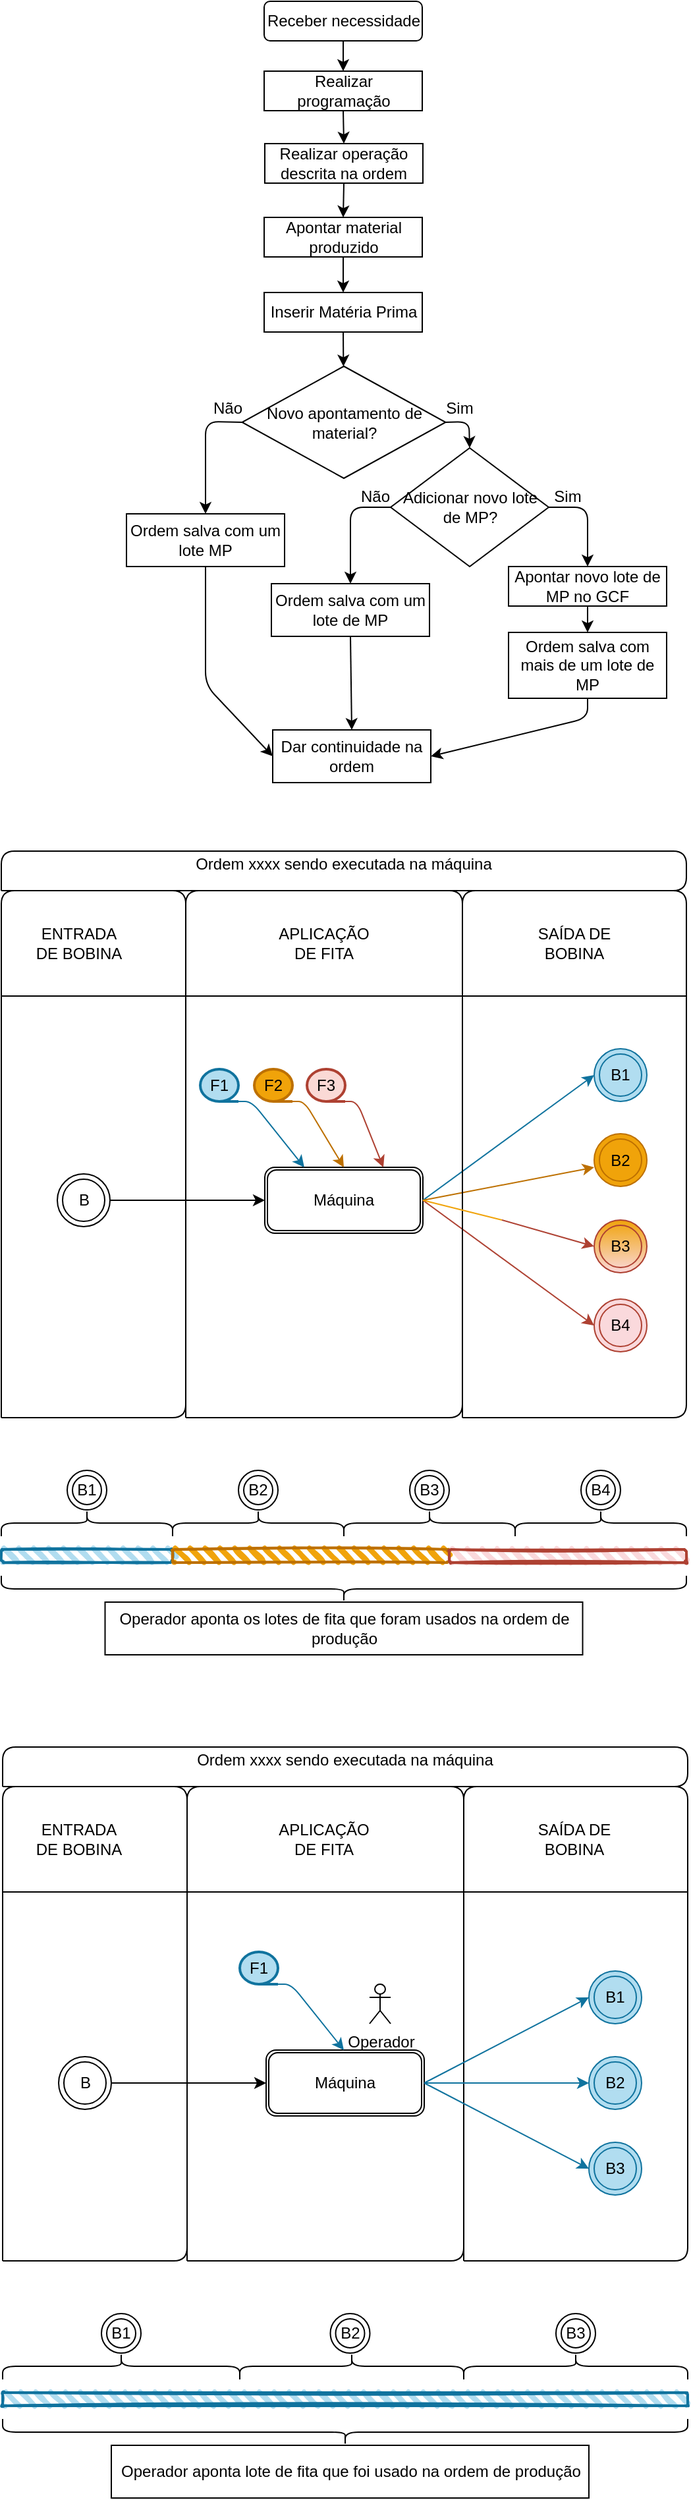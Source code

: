 <mxfile version="15.8.7" type="github">
  <diagram id="92E1bIUMvndrDam6GN1R" name="Page-1">
    <mxGraphModel dx="1185" dy="1831" grid="0" gridSize="10" guides="1" tooltips="1" connect="1" arrows="1" fold="1" page="1" pageScale="1" pageWidth="827" pageHeight="1169" math="0" shadow="0">
      <root>
        <mxCell id="0" />
        <mxCell id="1" parent="0" />
        <mxCell id="3M2WJjGJP81ppkCAJXcm-3" value="Máquina" style="shape=ext;double=1;rounded=1;whiteSpace=wrap;html=1;" parent="1" vertex="1">
          <mxGeometry x="340" y="-280" width="120" height="50" as="geometry" />
        </mxCell>
        <mxCell id="3M2WJjGJP81ppkCAJXcm-5" value="" style="endArrow=classic;html=1;exitX=1;exitY=0.5;exitDx=0;exitDy=0;entryX=0;entryY=0.5;entryDx=0;entryDy=0;" parent="1" source="3M2WJjGJP81ppkCAJXcm-95" target="3M2WJjGJP81ppkCAJXcm-3" edge="1">
          <mxGeometry width="50" height="50" relative="1" as="geometry">
            <mxPoint x="240" y="-255" as="sourcePoint" />
            <mxPoint x="350" y="-245" as="targetPoint" />
          </mxGeometry>
        </mxCell>
        <mxCell id="3M2WJjGJP81ppkCAJXcm-6" value="" style="endArrow=classic;html=1;exitX=1;exitY=0.5;exitDx=0;exitDy=0;entryX=0;entryY=0.5;entryDx=0;entryDy=0;entryPerimeter=0;strokeColor=#10739E;" parent="1" source="3M2WJjGJP81ppkCAJXcm-3" edge="1">
          <mxGeometry width="50" height="50" relative="1" as="geometry">
            <mxPoint x="510" y="-160" as="sourcePoint" />
            <mxPoint x="590" y="-350" as="targetPoint" />
          </mxGeometry>
        </mxCell>
        <mxCell id="3M2WJjGJP81ppkCAJXcm-7" value="" style="endArrow=classic;html=1;entryX=0;entryY=0.5;entryDx=0;entryDy=0;entryPerimeter=0;strokeColor=#AE4132;" parent="1" edge="1">
          <mxGeometry width="50" height="50" relative="1" as="geometry">
            <mxPoint x="520" y="-240" as="sourcePoint" />
            <mxPoint x="590" y="-220.0" as="targetPoint" />
          </mxGeometry>
        </mxCell>
        <mxCell id="3M2WJjGJP81ppkCAJXcm-8" value="" style="endArrow=classic;html=1;exitX=1;exitY=0.5;exitDx=0;exitDy=0;entryX=0;entryY=0.5;entryDx=0;entryDy=0;entryPerimeter=0;strokeColor=#BD7000;" parent="1" source="3M2WJjGJP81ppkCAJXcm-3" edge="1">
          <mxGeometry width="50" height="50" relative="1" as="geometry">
            <mxPoint x="480" y="-235" as="sourcePoint" />
            <mxPoint x="590" y="-280.0" as="targetPoint" />
          </mxGeometry>
        </mxCell>
        <mxCell id="3M2WJjGJP81ppkCAJXcm-9" value="" style="endArrow=classic;html=1;exitX=1;exitY=0.5;exitDx=0;exitDy=0;entryX=0;entryY=0.5;entryDx=0;entryDy=0;entryPerimeter=0;strokeColor=#AE4132;" parent="1" source="3M2WJjGJP81ppkCAJXcm-3" edge="1">
          <mxGeometry width="50" height="50" relative="1" as="geometry">
            <mxPoint x="490" y="-225" as="sourcePoint" />
            <mxPoint x="590" y="-160.0" as="targetPoint" />
          </mxGeometry>
        </mxCell>
        <mxCell id="3M2WJjGJP81ppkCAJXcm-12" value="" style="endArrow=none;html=1;" parent="1" edge="1">
          <mxGeometry width="50" height="50" relative="1" as="geometry">
            <mxPoint x="140" y="-90.0" as="sourcePoint" />
            <mxPoint x="140" y="-90.0" as="targetPoint" />
            <Array as="points">
              <mxPoint x="140" y="-490" />
              <mxPoint x="280" y="-490" />
              <mxPoint x="280" y="-90" />
            </Array>
          </mxGeometry>
        </mxCell>
        <mxCell id="3M2WJjGJP81ppkCAJXcm-13" value="" style="endArrow=none;html=1;" parent="1" edge="1">
          <mxGeometry width="50" height="50" relative="1" as="geometry">
            <mxPoint x="280" y="-90.0" as="sourcePoint" />
            <mxPoint x="280" y="-90.0" as="targetPoint" />
            <Array as="points">
              <mxPoint x="280" y="-490" />
              <mxPoint x="490" y="-490" />
              <mxPoint x="490" y="-90" />
            </Array>
          </mxGeometry>
        </mxCell>
        <mxCell id="3M2WJjGJP81ppkCAJXcm-14" value="" style="endArrow=none;html=1;" parent="1" edge="1">
          <mxGeometry width="50" height="50" relative="1" as="geometry">
            <mxPoint x="490" y="-90.0" as="sourcePoint" />
            <mxPoint x="490" y="-90.0" as="targetPoint" />
            <Array as="points">
              <mxPoint x="490" y="-490" />
              <mxPoint x="660" y="-490" />
              <mxPoint x="660" y="-90" />
            </Array>
          </mxGeometry>
        </mxCell>
        <mxCell id="3M2WJjGJP81ppkCAJXcm-15" value="" style="endArrow=none;html=1;" parent="1" edge="1">
          <mxGeometry width="50" height="50" relative="1" as="geometry">
            <mxPoint x="140" y="-410" as="sourcePoint" />
            <mxPoint x="660" y="-410" as="targetPoint" />
          </mxGeometry>
        </mxCell>
        <mxCell id="3M2WJjGJP81ppkCAJXcm-16" value="ENTRADA DE BOBINA" style="text;html=1;strokeColor=none;fillColor=none;align=center;verticalAlign=middle;whiteSpace=wrap;rounded=0;" parent="1" vertex="1">
          <mxGeometry x="163" y="-460" width="72" height="20" as="geometry" />
        </mxCell>
        <mxCell id="3M2WJjGJP81ppkCAJXcm-17" value="APLICAÇÃO DE FITA" style="text;html=1;strokeColor=none;fillColor=none;align=center;verticalAlign=middle;whiteSpace=wrap;rounded=0;" parent="1" vertex="1">
          <mxGeometry x="350" y="-460" width="70" height="20" as="geometry" />
        </mxCell>
        <mxCell id="3M2WJjGJP81ppkCAJXcm-18" value="SAÍDA DE BOBINA" style="text;html=1;strokeColor=none;fillColor=none;align=center;verticalAlign=middle;whiteSpace=wrap;rounded=0;" parent="1" vertex="1">
          <mxGeometry x="540" y="-460" width="70" height="20" as="geometry" />
        </mxCell>
        <mxCell id="3M2WJjGJP81ppkCAJXcm-19" value="B1" style="ellipse;shape=doubleEllipse;whiteSpace=wrap;html=1;aspect=fixed;fillColor=#b1ddf0;strokeColor=#10739e;" parent="1" vertex="1">
          <mxGeometry x="590" y="-370" width="40" height="40" as="geometry" />
        </mxCell>
        <mxCell id="3M2WJjGJP81ppkCAJXcm-20" value="B2" style="ellipse;shape=doubleEllipse;whiteSpace=wrap;html=1;aspect=fixed;fillColor=#F0A30A;strokeColor=#BD7000;" parent="1" vertex="1">
          <mxGeometry x="590" y="-305.5" width="40" height="40" as="geometry" />
        </mxCell>
        <mxCell id="3M2WJjGJP81ppkCAJXcm-21" value="B3" style="ellipse;shape=doubleEllipse;whiteSpace=wrap;html=1;aspect=fixed;fillColor=#F0A30A;strokeColor=#AE4132;gradientDirection=south;strokeWidth=1;gradientColor=#FAD9DC;perimeterSpacing=0;" parent="1" vertex="1">
          <mxGeometry x="590" y="-240" width="40" height="40" as="geometry" />
        </mxCell>
        <mxCell id="3M2WJjGJP81ppkCAJXcm-22" value="B4" style="ellipse;shape=doubleEllipse;whiteSpace=wrap;html=1;aspect=fixed;fillColor=#FAD9DC;strokeColor=#AE4132;" parent="1" vertex="1">
          <mxGeometry x="590" y="-180" width="40" height="40" as="geometry" />
        </mxCell>
        <mxCell id="3M2WJjGJP81ppkCAJXcm-23" value="" style="shape=curlyBracket;whiteSpace=wrap;html=1;rounded=1;direction=south;" parent="1" vertex="1">
          <mxGeometry x="140" y="-20" width="130" height="20" as="geometry" />
        </mxCell>
        <mxCell id="3M2WJjGJP81ppkCAJXcm-24" value="" style="shape=curlyBracket;whiteSpace=wrap;html=1;rounded=1;direction=south;" parent="1" vertex="1">
          <mxGeometry x="270" y="-20" width="130" height="20" as="geometry" />
        </mxCell>
        <mxCell id="3M2WJjGJP81ppkCAJXcm-25" value="" style="shape=curlyBracket;whiteSpace=wrap;html=1;rounded=1;direction=south;" parent="1" vertex="1">
          <mxGeometry x="400" y="-20" width="130" height="20" as="geometry" />
        </mxCell>
        <mxCell id="3M2WJjGJP81ppkCAJXcm-26" value="" style="shape=curlyBracket;whiteSpace=wrap;html=1;rounded=1;direction=south;" parent="1" vertex="1">
          <mxGeometry x="530" y="-20" width="130" height="20" as="geometry" />
        </mxCell>
        <mxCell id="3M2WJjGJP81ppkCAJXcm-27" value="B1" style="ellipse;shape=doubleEllipse;whiteSpace=wrap;html=1;aspect=fixed;" parent="1" vertex="1">
          <mxGeometry x="190" y="-50" width="30" height="30" as="geometry" />
        </mxCell>
        <mxCell id="3M2WJjGJP81ppkCAJXcm-28" value="B2" style="ellipse;shape=doubleEllipse;whiteSpace=wrap;html=1;aspect=fixed;" parent="1" vertex="1">
          <mxGeometry x="320" y="-50" width="30" height="30" as="geometry" />
        </mxCell>
        <mxCell id="3M2WJjGJP81ppkCAJXcm-29" value="B3" style="ellipse;shape=doubleEllipse;whiteSpace=wrap;html=1;aspect=fixed;" parent="1" vertex="1">
          <mxGeometry x="450" y="-50" width="30" height="30" as="geometry" />
        </mxCell>
        <mxCell id="3M2WJjGJP81ppkCAJXcm-30" value="B4" style="ellipse;shape=doubleEllipse;whiteSpace=wrap;html=1;aspect=fixed;" parent="1" vertex="1">
          <mxGeometry x="580" y="-50" width="30" height="30" as="geometry" />
        </mxCell>
        <mxCell id="3M2WJjGJP81ppkCAJXcm-31" value="" style="rounded=1;whiteSpace=wrap;html=1;strokeWidth=2;fillWeight=4;hachureGap=8;hachureAngle=45;fillColor=#B1DDF0;sketch=1;strokeColor=#10739E;" parent="1" vertex="1">
          <mxGeometry x="140" y="10" width="130" height="10" as="geometry" />
        </mxCell>
        <mxCell id="3M2WJjGJP81ppkCAJXcm-32" value="" style="rounded=1;whiteSpace=wrap;html=1;strokeWidth=2;fillWeight=4;hachureGap=8;hachureAngle=45;fillColor=#F0A30A;sketch=1;strokeColor=#BD7000;" parent="1" vertex="1">
          <mxGeometry x="270" y="10" width="210" height="10" as="geometry" />
        </mxCell>
        <mxCell id="3M2WJjGJP81ppkCAJXcm-33" value="" style="endArrow=none;html=1;" parent="1" edge="1">
          <mxGeometry width="50" height="50" relative="1" as="geometry">
            <mxPoint x="140" y="-490" as="sourcePoint" />
            <mxPoint x="140" y="-490" as="targetPoint" />
            <Array as="points">
              <mxPoint x="140" y="-520" />
              <mxPoint x="660" y="-520" />
              <mxPoint x="660" y="-490" />
            </Array>
          </mxGeometry>
        </mxCell>
        <mxCell id="3M2WJjGJP81ppkCAJXcm-34" value="Ordem xxxx sendo executada na máquina" style="text;html=1;strokeColor=none;fillColor=none;align=center;verticalAlign=middle;whiteSpace=wrap;rounded=0;" parent="1" vertex="1">
          <mxGeometry x="275" y="-520" width="250" height="20" as="geometry" />
        </mxCell>
        <mxCell id="3M2WJjGJP81ppkCAJXcm-35" value="" style="shape=curlyBracket;whiteSpace=wrap;html=1;rounded=1;flipH=1;strokeColor=#000000;strokeWidth=1;gradientDirection=south;direction=north;fillColor=#000000;" parent="1" vertex="1">
          <mxGeometry x="140" y="30" width="520" height="20" as="geometry" />
        </mxCell>
        <mxCell id="3M2WJjGJP81ppkCAJXcm-36" value="Operador aponta os lotes de fita que foram usados na ordem de produção" style="rounded=0;whiteSpace=wrap;html=1;strokeColor=#000000;strokeWidth=1;fillColor=#FFFFFF;gradientColor=none;gradientDirection=south;" parent="1" vertex="1">
          <mxGeometry x="218.75" y="50" width="362.5" height="40" as="geometry" />
        </mxCell>
        <mxCell id="3M2WJjGJP81ppkCAJXcm-45" value="" style="endArrow=none;html=1;" parent="1" edge="1">
          <mxGeometry width="50" height="50" relative="1" as="geometry">
            <mxPoint x="141" y="550" as="sourcePoint" />
            <mxPoint x="141" y="550" as="targetPoint" />
            <Array as="points">
              <mxPoint x="141" y="190" />
              <mxPoint x="281" y="190" />
              <mxPoint x="281" y="550" />
            </Array>
          </mxGeometry>
        </mxCell>
        <mxCell id="3M2WJjGJP81ppkCAJXcm-46" value="" style="endArrow=none;html=1;" parent="1" edge="1">
          <mxGeometry width="50" height="50" relative="1" as="geometry">
            <mxPoint x="281" y="550" as="sourcePoint" />
            <mxPoint x="281" y="550" as="targetPoint" />
            <Array as="points">
              <mxPoint x="281" y="190" />
              <mxPoint x="491" y="190" />
              <mxPoint x="491" y="550" />
            </Array>
          </mxGeometry>
        </mxCell>
        <mxCell id="3M2WJjGJP81ppkCAJXcm-47" value="" style="endArrow=none;html=1;" parent="1" edge="1">
          <mxGeometry width="50" height="50" relative="1" as="geometry">
            <mxPoint x="491" y="550" as="sourcePoint" />
            <mxPoint x="491" y="550" as="targetPoint" />
            <Array as="points">
              <mxPoint x="491" y="190" />
              <mxPoint x="661" y="190" />
              <mxPoint x="661" y="550" />
            </Array>
          </mxGeometry>
        </mxCell>
        <mxCell id="3M2WJjGJP81ppkCAJXcm-48" value="" style="endArrow=none;html=1;" parent="1" edge="1">
          <mxGeometry width="50" height="50" relative="1" as="geometry">
            <mxPoint x="141" y="270" as="sourcePoint" />
            <mxPoint x="661" y="270" as="targetPoint" />
          </mxGeometry>
        </mxCell>
        <mxCell id="3M2WJjGJP81ppkCAJXcm-61" value="" style="rounded=1;whiteSpace=wrap;html=1;strokeWidth=2;fillWeight=4;hachureGap=8;hachureAngle=45;fillColor=#B1DDF0;sketch=1;strokeColor=#10739E;" parent="1" vertex="1">
          <mxGeometry x="141" y="650" width="520" height="10" as="geometry" />
        </mxCell>
        <mxCell id="3M2WJjGJP81ppkCAJXcm-62" value="" style="endArrow=none;html=1;" parent="1" edge="1">
          <mxGeometry width="50" height="50" relative="1" as="geometry">
            <mxPoint x="141" y="190" as="sourcePoint" />
            <mxPoint x="141" y="190" as="targetPoint" />
            <Array as="points">
              <mxPoint x="141" y="160" />
              <mxPoint x="661" y="160" />
              <mxPoint x="661" y="190" />
            </Array>
          </mxGeometry>
        </mxCell>
        <mxCell id="3M2WJjGJP81ppkCAJXcm-63" value="Ordem xxxx sendo executada na máquina" style="text;html=1;strokeColor=none;fillColor=none;align=center;verticalAlign=middle;whiteSpace=wrap;rounded=0;" parent="1" vertex="1">
          <mxGeometry x="276" y="160" width="250" height="20" as="geometry" />
        </mxCell>
        <mxCell id="3M2WJjGJP81ppkCAJXcm-64" value="" style="shape=curlyBracket;whiteSpace=wrap;html=1;rounded=1;flipH=1;strokeColor=#000000;strokeWidth=1;gradientDirection=south;direction=north;fillColor=#000000;" parent="1" vertex="1">
          <mxGeometry x="141" y="670" width="520" height="20" as="geometry" />
        </mxCell>
        <mxCell id="3M2WJjGJP81ppkCAJXcm-65" value="Operador aponta lote de fita que foi usado na ordem de produção" style="rounded=0;whiteSpace=wrap;html=1;strokeColor=#000000;strokeWidth=1;fillColor=#FFFFFF;gradientColor=none;gradientDirection=south;" parent="1" vertex="1">
          <mxGeometry x="223.5" y="690" width="362.5" height="40" as="geometry" />
        </mxCell>
        <mxCell id="3M2WJjGJP81ppkCAJXcm-66" value="Receber necessidade" style="rounded=1;whiteSpace=wrap;html=1;" parent="1" vertex="1">
          <mxGeometry x="339.5" y="-1165" width="120" height="30" as="geometry" />
        </mxCell>
        <mxCell id="3M2WJjGJP81ppkCAJXcm-67" value="Realizar programação" style="rounded=0;whiteSpace=wrap;html=1;" parent="1" vertex="1">
          <mxGeometry x="339.5" y="-1112" width="120" height="30" as="geometry" />
        </mxCell>
        <mxCell id="3M2WJjGJP81ppkCAJXcm-68" value="Realizar operação descrita na ordem" style="rounded=0;whiteSpace=wrap;html=1;" parent="1" vertex="1">
          <mxGeometry x="340" y="-1057" width="120" height="30" as="geometry" />
        </mxCell>
        <mxCell id="3M2WJjGJP81ppkCAJXcm-69" value="" style="endArrow=classic;html=1;exitX=0.5;exitY=1;exitDx=0;exitDy=0;entryX=0.5;entryY=0;entryDx=0;entryDy=0;entryPerimeter=0;" parent="1" source="3M2WJjGJP81ppkCAJXcm-66" target="3M2WJjGJP81ppkCAJXcm-67" edge="1">
          <mxGeometry width="50" height="50" relative="1" as="geometry">
            <mxPoint x="404.75" y="-660" as="sourcePoint" />
            <mxPoint x="404.75" y="-1060" as="targetPoint" />
          </mxGeometry>
        </mxCell>
        <mxCell id="3M2WJjGJP81ppkCAJXcm-70" value="" style="endArrow=classic;html=1;exitX=0.5;exitY=1;exitDx=0;exitDy=0;entryX=0.5;entryY=0;entryDx=0;entryDy=0;" parent="1" source="3M2WJjGJP81ppkCAJXcm-67" target="3M2WJjGJP81ppkCAJXcm-68" edge="1">
          <mxGeometry width="50" height="50" relative="1" as="geometry">
            <mxPoint x="413.75" y="-1060" as="sourcePoint" />
            <mxPoint x="400" y="-1010" as="targetPoint" />
          </mxGeometry>
        </mxCell>
        <mxCell id="3M2WJjGJP81ppkCAJXcm-72" value="Novo apontamento de material?" style="rhombus;whiteSpace=wrap;html=1;" parent="1" vertex="1">
          <mxGeometry x="322.75" y="-888" width="154.5" height="85" as="geometry" />
        </mxCell>
        <mxCell id="3M2WJjGJP81ppkCAJXcm-73" value="" style="endArrow=classic;html=1;exitX=1;exitY=0.5;exitDx=0;exitDy=0;entryX=0.5;entryY=0;entryDx=0;entryDy=0;" parent="1" source="3M2WJjGJP81ppkCAJXcm-72" target="3M2WJjGJP81ppkCAJXcm-77" edge="1">
          <mxGeometry width="50" height="50" relative="1" as="geometry">
            <mxPoint x="65" y="-866" as="sourcePoint" />
            <mxPoint x="475" y="-766" as="targetPoint" />
            <Array as="points">
              <mxPoint x="495" y="-846" />
            </Array>
          </mxGeometry>
        </mxCell>
        <mxCell id="3M2WJjGJP81ppkCAJXcm-74" value="" style="endArrow=classic;html=1;exitX=0;exitY=0.5;exitDx=0;exitDy=0;entryX=0.5;entryY=0;entryDx=0;entryDy=0;" parent="1" source="3M2WJjGJP81ppkCAJXcm-72" target="3M2WJjGJP81ppkCAJXcm-83" edge="1">
          <mxGeometry width="50" height="50" relative="1" as="geometry">
            <mxPoint x="65" y="-866" as="sourcePoint" />
            <mxPoint x="324" y="-829" as="targetPoint" />
            <Array as="points">
              <mxPoint x="295" y="-846" />
            </Array>
          </mxGeometry>
        </mxCell>
        <mxCell id="3M2WJjGJP81ppkCAJXcm-75" value="Sim" style="text;html=1;strokeColor=none;fillColor=none;align=center;verticalAlign=middle;whiteSpace=wrap;rounded=0;" parent="1" vertex="1">
          <mxGeometry x="468" y="-866" width="40" height="20" as="geometry" />
        </mxCell>
        <mxCell id="3M2WJjGJP81ppkCAJXcm-76" value="Não" style="text;html=1;strokeColor=none;fillColor=none;align=center;verticalAlign=middle;whiteSpace=wrap;rounded=0;" parent="1" vertex="1">
          <mxGeometry x="292" y="-866" width="40" height="20" as="geometry" />
        </mxCell>
        <mxCell id="3M2WJjGJP81ppkCAJXcm-77" value="Adicionar novo lote de MP?" style="rhombus;whiteSpace=wrap;html=1;" parent="1" vertex="1">
          <mxGeometry x="435.5" y="-826" width="120" height="90" as="geometry" />
        </mxCell>
        <mxCell id="3M2WJjGJP81ppkCAJXcm-78" value="" style="endArrow=classic;html=1;exitX=0;exitY=0.5;exitDx=0;exitDy=0;entryX=0.5;entryY=0;entryDx=0;entryDy=0;" parent="1" source="3M2WJjGJP81ppkCAJXcm-77" target="3M2WJjGJP81ppkCAJXcm-84" edge="1">
          <mxGeometry width="50" height="50" relative="1" as="geometry">
            <mxPoint x="135" y="-846" as="sourcePoint" />
            <mxPoint x="395" y="-706" as="targetPoint" />
            <Array as="points">
              <mxPoint x="405" y="-781" />
            </Array>
          </mxGeometry>
        </mxCell>
        <mxCell id="3M2WJjGJP81ppkCAJXcm-79" value="Não" style="text;html=1;strokeColor=none;fillColor=none;align=center;verticalAlign=middle;whiteSpace=wrap;rounded=0;" parent="1" vertex="1">
          <mxGeometry x="404" y="-799" width="40" height="20" as="geometry" />
        </mxCell>
        <mxCell id="3M2WJjGJP81ppkCAJXcm-80" value="" style="endArrow=classic;html=1;exitX=1;exitY=0.5;exitDx=0;exitDy=0;entryX=0.5;entryY=0;entryDx=0;entryDy=0;" parent="1" source="3M2WJjGJP81ppkCAJXcm-77" target="3M2WJjGJP81ppkCAJXcm-82" edge="1">
          <mxGeometry width="50" height="50" relative="1" as="geometry">
            <mxPoint x="135" y="-846" as="sourcePoint" />
            <mxPoint x="555" y="-706" as="targetPoint" />
            <Array as="points">
              <mxPoint x="585" y="-781" />
            </Array>
          </mxGeometry>
        </mxCell>
        <mxCell id="3M2WJjGJP81ppkCAJXcm-81" value="Sim" style="text;html=1;strokeColor=none;fillColor=none;align=center;verticalAlign=middle;whiteSpace=wrap;rounded=0;" parent="1" vertex="1">
          <mxGeometry x="550" y="-799" width="40" height="20" as="geometry" />
        </mxCell>
        <mxCell id="3M2WJjGJP81ppkCAJXcm-82" value="Apontar novo lote de MP no GCF" style="rounded=0;whiteSpace=wrap;html=1;" parent="1" vertex="1">
          <mxGeometry x="525" y="-736" width="120" height="30" as="geometry" />
        </mxCell>
        <mxCell id="3M2WJjGJP81ppkCAJXcm-83" value="Ordem salva com um lote MP" style="rounded=0;whiteSpace=wrap;html=1;" parent="1" vertex="1">
          <mxGeometry x="235" y="-776" width="120" height="40" as="geometry" />
        </mxCell>
        <mxCell id="3M2WJjGJP81ppkCAJXcm-84" value="Ordem salva com um lote de MP" style="rounded=0;whiteSpace=wrap;html=1;" parent="1" vertex="1">
          <mxGeometry x="345" y="-723" width="120" height="40" as="geometry" />
        </mxCell>
        <mxCell id="3M2WJjGJP81ppkCAJXcm-85" value="" style="endArrow=classic;html=1;exitX=0.5;exitY=1;exitDx=0;exitDy=0;entryX=0.5;entryY=0;entryDx=0;entryDy=0;" parent="1" source="3M2WJjGJP81ppkCAJXcm-82" target="3M2WJjGJP81ppkCAJXcm-86" edge="1">
          <mxGeometry width="50" height="50" relative="1" as="geometry">
            <mxPoint x="115" y="-786" as="sourcePoint" />
            <mxPoint x="555" y="-676" as="targetPoint" />
          </mxGeometry>
        </mxCell>
        <mxCell id="3M2WJjGJP81ppkCAJXcm-86" value="Ordem salva com mais de um lote de MP" style="rounded=0;whiteSpace=wrap;html=1;" parent="1" vertex="1">
          <mxGeometry x="525" y="-686" width="120" height="50" as="geometry" />
        </mxCell>
        <mxCell id="3M2WJjGJP81ppkCAJXcm-87" value="" style="endArrow=classic;html=1;exitX=0.5;exitY=1;exitDx=0;exitDy=0;" parent="1" source="dYq_uxf1lzoIXzODzYUG-4" target="3M2WJjGJP81ppkCAJXcm-72" edge="1">
          <mxGeometry width="50" height="50" relative="1" as="geometry">
            <mxPoint x="400" y="-907" as="sourcePoint" />
            <mxPoint x="600" y="-780" as="targetPoint" />
          </mxGeometry>
        </mxCell>
        <mxCell id="3M2WJjGJP81ppkCAJXcm-88" value="" style="endArrow=classic;html=1;exitX=0.5;exitY=1;exitDx=0;exitDy=0;entryX=0;entryY=0.5;entryDx=0;entryDy=0;" parent="1" source="3M2WJjGJP81ppkCAJXcm-83" edge="1" target="3M2WJjGJP81ppkCAJXcm-92">
          <mxGeometry width="50" height="50" relative="1" as="geometry">
            <mxPoint x="555" y="-676" as="sourcePoint" />
            <mxPoint x="344" y="-606" as="targetPoint" />
            <Array as="points">
              <mxPoint x="295" y="-646" />
            </Array>
          </mxGeometry>
        </mxCell>
        <mxCell id="3M2WJjGJP81ppkCAJXcm-89" value="" style="endArrow=classic;html=1;exitX=0.5;exitY=1;exitDx=0;exitDy=0;entryX=0.5;entryY=0;entryDx=0;entryDy=0;" parent="1" source="3M2WJjGJP81ppkCAJXcm-84" target="3M2WJjGJP81ppkCAJXcm-92" edge="1">
          <mxGeometry width="50" height="50" relative="1" as="geometry">
            <mxPoint x="555" y="-691" as="sourcePoint" />
            <mxPoint x="405" y="-531" as="targetPoint" />
            <Array as="points" />
          </mxGeometry>
        </mxCell>
        <mxCell id="3M2WJjGJP81ppkCAJXcm-90" value="" style="endArrow=classic;html=1;exitX=0.5;exitY=1;exitDx=0;exitDy=0;entryX=1;entryY=0.5;entryDx=0;entryDy=0;" parent="1" source="3M2WJjGJP81ppkCAJXcm-86" target="3M2WJjGJP81ppkCAJXcm-92" edge="1">
          <mxGeometry width="50" height="50" relative="1" as="geometry">
            <mxPoint x="555" y="-701" as="sourcePoint" />
            <mxPoint x="415" y="-531" as="targetPoint" />
            <Array as="points">
              <mxPoint x="585" y="-621" />
            </Array>
          </mxGeometry>
        </mxCell>
        <mxCell id="3M2WJjGJP81ppkCAJXcm-92" value="Dar continuidade na ordem" style="rounded=0;whiteSpace=wrap;html=1;" parent="1" vertex="1">
          <mxGeometry x="346" y="-612" width="120" height="40" as="geometry" />
        </mxCell>
        <mxCell id="3M2WJjGJP81ppkCAJXcm-95" value="B" style="ellipse;shape=doubleEllipse;whiteSpace=wrap;html=1;aspect=fixed;" parent="1" vertex="1">
          <mxGeometry x="182.5" y="-275" width="40" height="40" as="geometry" />
        </mxCell>
        <mxCell id="3M2WJjGJP81ppkCAJXcm-97" value="F2" style="strokeWidth=2;html=1;shape=mxgraph.flowchart.sequential_data;whiteSpace=wrap;fillColor=#F0A30A;strokeColor=#BD7000;fontColor=#000000;" parent="1" vertex="1">
          <mxGeometry x="332" y="-354.5" width="29" height="24.5" as="geometry" />
        </mxCell>
        <mxCell id="3M2WJjGJP81ppkCAJXcm-100" value="F3" style="strokeWidth=2;html=1;shape=mxgraph.flowchart.sequential_data;whiteSpace=wrap;fillColor=#fad9d5;strokeColor=#AE4132;" parent="1" vertex="1">
          <mxGeometry x="372" y="-354.5" width="29" height="24.5" as="geometry" />
        </mxCell>
        <mxCell id="3M2WJjGJP81ppkCAJXcm-101" value="F1" style="strokeWidth=2;html=1;shape=mxgraph.flowchart.sequential_data;whiteSpace=wrap;fillColor=#B1DDF0;strokeColor=#10739E;" parent="1" vertex="1">
          <mxGeometry x="291" y="-354.5" width="29" height="24.5" as="geometry" />
        </mxCell>
        <mxCell id="3M2WJjGJP81ppkCAJXcm-104" value="" style="endArrow=classic;html=1;exitX=1;exitY=1;exitDx=0;exitDy=0;exitPerimeter=0;entryX=0.25;entryY=0;entryDx=0;entryDy=0;strokeColor=#10739E;" parent="1" source="3M2WJjGJP81ppkCAJXcm-101" target="3M2WJjGJP81ppkCAJXcm-3" edge="1">
          <mxGeometry width="50" height="50" relative="1" as="geometry">
            <mxPoint x="410" y="-310" as="sourcePoint" />
            <mxPoint x="460" y="-360" as="targetPoint" />
            <Array as="points">
              <mxPoint x="330" y="-330" />
            </Array>
          </mxGeometry>
        </mxCell>
        <mxCell id="3M2WJjGJP81ppkCAJXcm-107" value="" style="endArrow=classic;html=1;exitX=1;exitY=1;exitDx=0;exitDy=0;exitPerimeter=0;entryX=0.5;entryY=0;entryDx=0;entryDy=0;strokeColor=#BD7000;" parent="1" source="3M2WJjGJP81ppkCAJXcm-97" target="3M2WJjGJP81ppkCAJXcm-3" edge="1">
          <mxGeometry width="50" height="50" relative="1" as="geometry">
            <mxPoint x="410" y="-310" as="sourcePoint" />
            <mxPoint x="460" y="-360" as="targetPoint" />
            <Array as="points">
              <mxPoint x="370" y="-330" />
            </Array>
          </mxGeometry>
        </mxCell>
        <mxCell id="3M2WJjGJP81ppkCAJXcm-108" value="" style="endArrow=classic;html=1;entryX=0.75;entryY=0;entryDx=0;entryDy=0;strokeColor=#AE4132;" parent="1" target="3M2WJjGJP81ppkCAJXcm-3" edge="1">
          <mxGeometry width="50" height="50" relative="1" as="geometry">
            <mxPoint x="400" y="-330" as="sourcePoint" />
            <mxPoint x="460" y="-360" as="targetPoint" />
            <Array as="points">
              <mxPoint x="410" y="-330" />
            </Array>
          </mxGeometry>
        </mxCell>
        <mxCell id="3M2WJjGJP81ppkCAJXcm-109" value="" style="endArrow=none;html=1;strokeColor=#F0A30A;exitX=1;exitY=0.5;exitDx=0;exitDy=0;" parent="1" source="3M2WJjGJP81ppkCAJXcm-3" edge="1">
          <mxGeometry width="50" height="50" relative="1" as="geometry">
            <mxPoint x="420" y="-270" as="sourcePoint" />
            <mxPoint x="520" y="-240" as="targetPoint" />
          </mxGeometry>
        </mxCell>
        <mxCell id="3M2WJjGJP81ppkCAJXcm-110" value="" style="rounded=1;whiteSpace=wrap;html=1;strokeWidth=2;fillWeight=4;hachureGap=8;hachureAngle=45;fillColor=#FAD9DC;sketch=1;strokeColor=#AE4132;" parent="1" vertex="1">
          <mxGeometry x="480" y="10" width="180" height="10" as="geometry" />
        </mxCell>
        <mxCell id="3M2WJjGJP81ppkCAJXcm-112" value="Máquina" style="shape=ext;double=1;rounded=1;whiteSpace=wrap;html=1;" parent="1" vertex="1">
          <mxGeometry x="341" y="390" width="120" height="50" as="geometry" />
        </mxCell>
        <mxCell id="3M2WJjGJP81ppkCAJXcm-113" value="" style="endArrow=classic;html=1;exitX=1;exitY=0.5;exitDx=0;exitDy=0;entryX=0;entryY=0.5;entryDx=0;entryDy=0;" parent="1" source="3M2WJjGJP81ppkCAJXcm-122" target="3M2WJjGJP81ppkCAJXcm-112" edge="1">
          <mxGeometry width="50" height="50" relative="1" as="geometry">
            <mxPoint x="241" y="415" as="sourcePoint" />
            <mxPoint x="351" y="425" as="targetPoint" />
          </mxGeometry>
        </mxCell>
        <mxCell id="3M2WJjGJP81ppkCAJXcm-114" value="" style="endArrow=classic;html=1;exitX=1;exitY=0.5;exitDx=0;exitDy=0;strokeColor=#10739E;entryX=0;entryY=0.5;entryDx=0;entryDy=0;" parent="1" source="3M2WJjGJP81ppkCAJXcm-112" target="3M2WJjGJP81ppkCAJXcm-118" edge="1">
          <mxGeometry width="50" height="50" relative="1" as="geometry">
            <mxPoint x="511" y="510" as="sourcePoint" />
            <mxPoint x="581" y="410" as="targetPoint" />
          </mxGeometry>
        </mxCell>
        <mxCell id="3M2WJjGJP81ppkCAJXcm-118" value="B2" style="ellipse;shape=doubleEllipse;whiteSpace=wrap;html=1;aspect=fixed;fillColor=#B1DDF0;strokeColor=#10739E;" parent="1" vertex="1">
          <mxGeometry x="586" y="395" width="40" height="40" as="geometry" />
        </mxCell>
        <mxCell id="3M2WJjGJP81ppkCAJXcm-122" value="B" style="ellipse;shape=doubleEllipse;whiteSpace=wrap;html=1;aspect=fixed;" parent="1" vertex="1">
          <mxGeometry x="183.5" y="395" width="40" height="40" as="geometry" />
        </mxCell>
        <mxCell id="3M2WJjGJP81ppkCAJXcm-125" value="F1" style="strokeWidth=2;html=1;shape=mxgraph.flowchart.sequential_data;whiteSpace=wrap;fillColor=#B1DDF0;strokeColor=#10739E;" parent="1" vertex="1">
          <mxGeometry x="321" y="315.5" width="29" height="24.5" as="geometry" />
        </mxCell>
        <mxCell id="3M2WJjGJP81ppkCAJXcm-126" value="" style="endArrow=classic;html=1;exitX=1;exitY=1;exitDx=0;exitDy=0;exitPerimeter=0;entryX=0.25;entryY=0;entryDx=0;entryDy=0;strokeColor=#10739E;" parent="1" source="3M2WJjGJP81ppkCAJXcm-125" edge="1">
          <mxGeometry width="50" height="50" relative="1" as="geometry">
            <mxPoint x="440" y="360" as="sourcePoint" />
            <mxPoint x="400" y="390" as="targetPoint" />
            <Array as="points">
              <mxPoint x="360" y="340" />
            </Array>
          </mxGeometry>
        </mxCell>
        <mxCell id="3M2WJjGJP81ppkCAJXcm-130" value="B1" style="ellipse;shape=doubleEllipse;whiteSpace=wrap;html=1;aspect=fixed;fillColor=#B1DDF0;strokeColor=#10739E;" parent="1" vertex="1">
          <mxGeometry x="586" y="330" width="40" height="40" as="geometry" />
        </mxCell>
        <mxCell id="3M2WJjGJP81ppkCAJXcm-131" value="B3" style="ellipse;shape=doubleEllipse;whiteSpace=wrap;html=1;aspect=fixed;fillColor=#B1DDF0;strokeColor=#10739E;" parent="1" vertex="1">
          <mxGeometry x="586" y="460" width="40" height="40" as="geometry" />
        </mxCell>
        <mxCell id="3M2WJjGJP81ppkCAJXcm-133" value="" style="endArrow=classic;html=1;exitX=1;exitY=0.5;exitDx=0;exitDy=0;strokeColor=#10739E;entryX=0;entryY=0.5;entryDx=0;entryDy=0;" parent="1" source="3M2WJjGJP81ppkCAJXcm-112" target="3M2WJjGJP81ppkCAJXcm-131" edge="1">
          <mxGeometry width="50" height="50" relative="1" as="geometry">
            <mxPoint x="471" y="425" as="sourcePoint" />
            <mxPoint x="592.25" y="390" as="targetPoint" />
          </mxGeometry>
        </mxCell>
        <mxCell id="3M2WJjGJP81ppkCAJXcm-135" value="" style="endArrow=classic;html=1;exitX=1;exitY=0.5;exitDx=0;exitDy=0;strokeColor=#10739E;entryX=0;entryY=0.5;entryDx=0;entryDy=0;" parent="1" source="3M2WJjGJP81ppkCAJXcm-112" target="3M2WJjGJP81ppkCAJXcm-130" edge="1">
          <mxGeometry width="50" height="50" relative="1" as="geometry">
            <mxPoint x="491" y="445" as="sourcePoint" />
            <mxPoint x="612.25" y="410" as="targetPoint" />
          </mxGeometry>
        </mxCell>
        <mxCell id="3M2WJjGJP81ppkCAJXcm-136" value="" style="shape=curlyBracket;whiteSpace=wrap;html=1;rounded=1;direction=south;" parent="1" vertex="1">
          <mxGeometry x="141" y="620" width="180" height="20" as="geometry" />
        </mxCell>
        <mxCell id="3M2WJjGJP81ppkCAJXcm-137" value="" style="shape=curlyBracket;whiteSpace=wrap;html=1;rounded=1;direction=south;" parent="1" vertex="1">
          <mxGeometry x="321" y="620" width="170" height="20" as="geometry" />
        </mxCell>
        <mxCell id="3M2WJjGJP81ppkCAJXcm-138" value="" style="shape=curlyBracket;whiteSpace=wrap;html=1;rounded=1;direction=south;" parent="1" vertex="1">
          <mxGeometry x="491" y="620" width="170" height="20" as="geometry" />
        </mxCell>
        <mxCell id="3M2WJjGJP81ppkCAJXcm-140" value="B1" style="ellipse;shape=doubleEllipse;whiteSpace=wrap;html=1;aspect=fixed;" parent="1" vertex="1">
          <mxGeometry x="216" y="590" width="30" height="30" as="geometry" />
        </mxCell>
        <mxCell id="3M2WJjGJP81ppkCAJXcm-141" value="B2" style="ellipse;shape=doubleEllipse;whiteSpace=wrap;html=1;aspect=fixed;" parent="1" vertex="1">
          <mxGeometry x="389.75" y="590" width="30" height="30" as="geometry" />
        </mxCell>
        <mxCell id="3M2WJjGJP81ppkCAJXcm-142" value="B3" style="ellipse;shape=doubleEllipse;whiteSpace=wrap;html=1;aspect=fixed;" parent="1" vertex="1">
          <mxGeometry x="561" y="590" width="30" height="30" as="geometry" />
        </mxCell>
        <mxCell id="3M2WJjGJP81ppkCAJXcm-144" value="ENTRADA DE BOBINA" style="text;html=1;strokeColor=none;fillColor=none;align=center;verticalAlign=middle;whiteSpace=wrap;rounded=0;" parent="1" vertex="1">
          <mxGeometry x="162.5" y="220" width="72" height="20" as="geometry" />
        </mxCell>
        <mxCell id="3M2WJjGJP81ppkCAJXcm-145" value="APLICAÇÃO DE FITA" style="text;html=1;strokeColor=none;fillColor=none;align=center;verticalAlign=middle;whiteSpace=wrap;rounded=0;" parent="1" vertex="1">
          <mxGeometry x="349.5" y="220" width="70" height="20" as="geometry" />
        </mxCell>
        <mxCell id="3M2WJjGJP81ppkCAJXcm-146" value="SAÍDA DE BOBINA" style="text;html=1;strokeColor=none;fillColor=none;align=center;verticalAlign=middle;whiteSpace=wrap;rounded=0;" parent="1" vertex="1">
          <mxGeometry x="539.5" y="220" width="70" height="20" as="geometry" />
        </mxCell>
        <mxCell id="SRld0xJwIDHzenz1dvlB-2" value="Operador" style="shape=umlActor;verticalLabelPosition=bottom;verticalAlign=top;html=1;" parent="1" vertex="1">
          <mxGeometry x="419.5" y="340" width="16" height="30" as="geometry" />
        </mxCell>
        <mxCell id="dYq_uxf1lzoIXzODzYUG-1" value="Apontar material produzido" style="rounded=0;whiteSpace=wrap;html=1;" vertex="1" parent="1">
          <mxGeometry x="339.5" y="-1001" width="120" height="30" as="geometry" />
        </mxCell>
        <mxCell id="dYq_uxf1lzoIXzODzYUG-2" value="" style="endArrow=classic;html=1;exitX=0.5;exitY=1;exitDx=0;exitDy=0;entryX=0.5;entryY=0;entryDx=0;entryDy=0;" edge="1" parent="1" source="3M2WJjGJP81ppkCAJXcm-68" target="dYq_uxf1lzoIXzODzYUG-1">
          <mxGeometry width="50" height="50" relative="1" as="geometry">
            <mxPoint x="409.5" y="-1125" as="sourcePoint" />
            <mxPoint x="400" y="-1006" as="targetPoint" />
          </mxGeometry>
        </mxCell>
        <mxCell id="dYq_uxf1lzoIXzODzYUG-4" value="Inserir Matéria Prima" style="rounded=0;whiteSpace=wrap;html=1;" vertex="1" parent="1">
          <mxGeometry x="339.5" y="-944" width="120" height="30" as="geometry" />
        </mxCell>
        <mxCell id="dYq_uxf1lzoIXzODzYUG-5" value="" style="endArrow=classic;html=1;entryX=0.5;entryY=0;entryDx=0;entryDy=0;exitX=0.5;exitY=1;exitDx=0;exitDy=0;" edge="1" parent="1" source="dYq_uxf1lzoIXzODzYUG-1" target="dYq_uxf1lzoIXzODzYUG-4">
          <mxGeometry width="50" height="50" relative="1" as="geometry">
            <mxPoint x="400" y="-968" as="sourcePoint" />
            <mxPoint x="410" y="-1047" as="targetPoint" />
          </mxGeometry>
        </mxCell>
      </root>
    </mxGraphModel>
  </diagram>
</mxfile>
